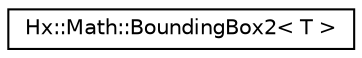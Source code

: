 digraph "Graphical Class Hierarchy"
{
  edge [fontname="Helvetica",fontsize="10",labelfontname="Helvetica",labelfontsize="10"];
  node [fontname="Helvetica",fontsize="10",shape=record];
  rankdir="LR";
  Node0 [label="Hx::Math::BoundingBox2\< T \>",height=0.2,width=0.4,color="black", fillcolor="white", style="filled",URL="$structHx_1_1Math_1_1BoundingBox2.html"];
}
